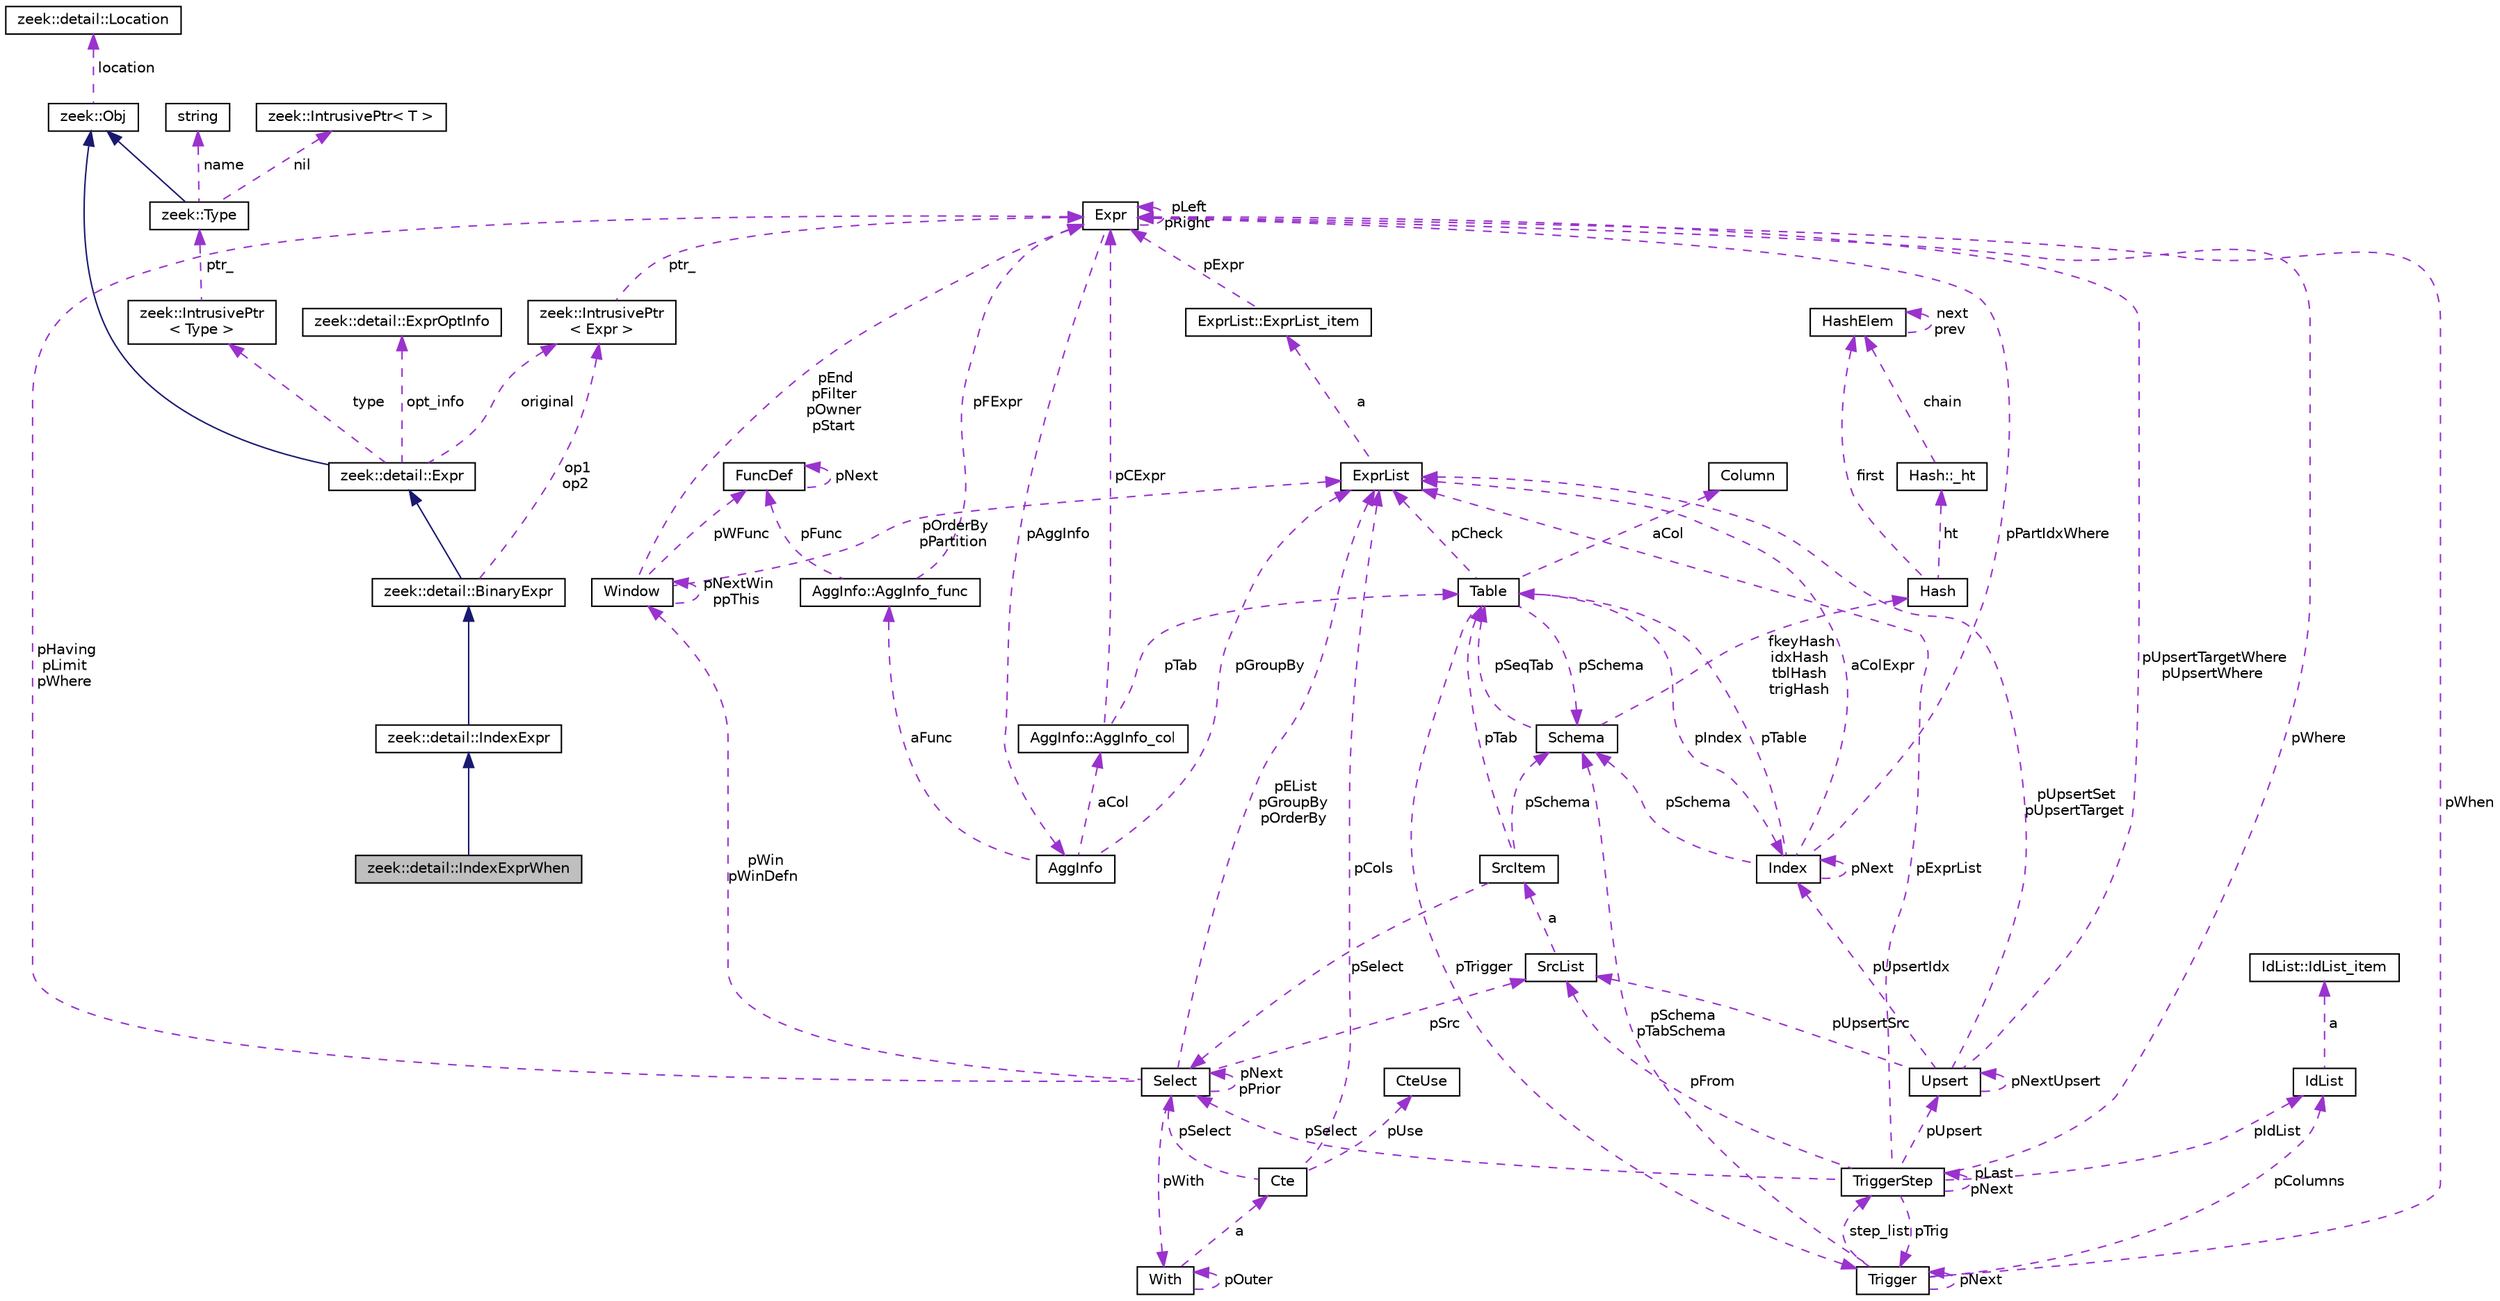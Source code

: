 digraph "zeek::detail::IndexExprWhen"
{
 // LATEX_PDF_SIZE
  edge [fontname="Helvetica",fontsize="10",labelfontname="Helvetica",labelfontsize="10"];
  node [fontname="Helvetica",fontsize="10",shape=record];
  Node1 [label="zeek::detail::IndexExprWhen",height=0.2,width=0.4,color="black", fillcolor="grey75", style="filled", fontcolor="black",tooltip=" "];
  Node2 -> Node1 [dir="back",color="midnightblue",fontsize="10",style="solid",fontname="Helvetica"];
  Node2 [label="zeek::detail::IndexExpr",height=0.2,width=0.4,color="black", fillcolor="white", style="filled",URL="$d9/d72/classzeek_1_1detail_1_1IndexExpr.html",tooltip=" "];
  Node3 -> Node2 [dir="back",color="midnightblue",fontsize="10",style="solid",fontname="Helvetica"];
  Node3 [label="zeek::detail::BinaryExpr",height=0.2,width=0.4,color="black", fillcolor="white", style="filled",URL="$da/df9/classzeek_1_1detail_1_1BinaryExpr.html",tooltip=" "];
  Node4 -> Node3 [dir="back",color="midnightblue",fontsize="10",style="solid",fontname="Helvetica"];
  Node4 [label="zeek::detail::Expr",height=0.2,width=0.4,color="black", fillcolor="white", style="filled",URL="$dc/d54/classzeek_1_1detail_1_1Expr.html",tooltip=" "];
  Node5 -> Node4 [dir="back",color="midnightblue",fontsize="10",style="solid",fontname="Helvetica"];
  Node5 [label="zeek::Obj",height=0.2,width=0.4,color="black", fillcolor="white", style="filled",URL="$dd/df1/classzeek_1_1Obj.html",tooltip=" "];
  Node6 -> Node5 [dir="back",color="darkorchid3",fontsize="10",style="dashed",label=" location" ,fontname="Helvetica"];
  Node6 [label="zeek::detail::Location",height=0.2,width=0.4,color="black", fillcolor="white", style="filled",URL="$d5/d1d/classzeek_1_1detail_1_1Location.html",tooltip=" "];
  Node7 -> Node4 [dir="back",color="darkorchid3",fontsize="10",style="dashed",label=" type" ,fontname="Helvetica"];
  Node7 [label="zeek::IntrusivePtr\l\< Type \>",height=0.2,width=0.4,color="black", fillcolor="white", style="filled",URL="$d6/dba/classzeek_1_1IntrusivePtr.html",tooltip=" "];
  Node8 -> Node7 [dir="back",color="darkorchid3",fontsize="10",style="dashed",label=" ptr_" ,fontname="Helvetica"];
  Node8 [label="zeek::Type",height=0.2,width=0.4,color="black", fillcolor="white", style="filled",URL="$d0/d4f/classzeek_1_1Type.html",tooltip=" "];
  Node5 -> Node8 [dir="back",color="midnightblue",fontsize="10",style="solid",fontname="Helvetica"];
  Node9 -> Node8 [dir="back",color="darkorchid3",fontsize="10",style="dashed",label=" nil" ,fontname="Helvetica"];
  Node9 [label="zeek::IntrusivePtr\< T \>",height=0.2,width=0.4,color="black", fillcolor="white", style="filled",URL="$d6/dba/classzeek_1_1IntrusivePtr.html",tooltip=" "];
  Node10 -> Node8 [dir="back",color="darkorchid3",fontsize="10",style="dashed",label=" name" ,fontname="Helvetica"];
  Node10 [label="string",height=0.2,width=0.4,color="black", fillcolor="white", style="filled",tooltip=" "];
  Node11 -> Node4 [dir="back",color="darkorchid3",fontsize="10",style="dashed",label=" original" ,fontname="Helvetica"];
  Node11 [label="zeek::IntrusivePtr\l\< Expr \>",height=0.2,width=0.4,color="black", fillcolor="white", style="filled",URL="$d6/dba/classzeek_1_1IntrusivePtr.html",tooltip=" "];
  Node12 -> Node11 [dir="back",color="darkorchid3",fontsize="10",style="dashed",label=" ptr_" ,fontname="Helvetica"];
  Node12 [label="Expr",height=0.2,width=0.4,color="black", fillcolor="white", style="filled",URL="$db/d1b/sqlite3_8c.html#d4/dfb/structExpr",tooltip=" "];
  Node12 -> Node12 [dir="back",color="darkorchid3",fontsize="10",style="dashed",label=" pLeft\npRight" ,fontname="Helvetica"];
  Node13 -> Node12 [dir="back",color="darkorchid3",fontsize="10",style="dashed",label=" pAggInfo" ,fontname="Helvetica"];
  Node13 [label="AggInfo",height=0.2,width=0.4,color="black", fillcolor="white", style="filled",URL="$db/d1b/sqlite3_8c.html#d2/dc8/structAggInfo",tooltip=" "];
  Node14 -> Node13 [dir="back",color="darkorchid3",fontsize="10",style="dashed",label=" pGroupBy" ,fontname="Helvetica"];
  Node14 [label="ExprList",height=0.2,width=0.4,color="black", fillcolor="white", style="filled",URL="$db/d1b/sqlite3_8c.html#d5/d5c/structExprList",tooltip=" "];
  Node15 -> Node14 [dir="back",color="darkorchid3",fontsize="10",style="dashed",label=" a" ,fontname="Helvetica"];
  Node15 [label="ExprList::ExprList_item",height=0.2,width=0.4,color="black", fillcolor="white", style="filled",URL="$db/d1b/sqlite3_8c.html#d8/dae/structExprList_1_1ExprList__item",tooltip=" "];
  Node12 -> Node15 [dir="back",color="darkorchid3",fontsize="10",style="dashed",label=" pExpr" ,fontname="Helvetica"];
  Node16 -> Node13 [dir="back",color="darkorchid3",fontsize="10",style="dashed",label=" aCol" ,fontname="Helvetica"];
  Node16 [label="AggInfo::AggInfo_col",height=0.2,width=0.4,color="black", fillcolor="white", style="filled",URL="$db/d1b/sqlite3_8c.html#d6/d3a/structAggInfo_1_1AggInfo__col",tooltip=" "];
  Node17 -> Node16 [dir="back",color="darkorchid3",fontsize="10",style="dashed",label=" pTab" ,fontname="Helvetica"];
  Node17 [label="Table",height=0.2,width=0.4,color="black", fillcolor="white", style="filled",URL="$db/d1b/sqlite3_8c.html#dc/dcb/structTable",tooltip=" "];
  Node18 -> Node17 [dir="back",color="darkorchid3",fontsize="10",style="dashed",label=" aCol" ,fontname="Helvetica"];
  Node18 [label="Column",height=0.2,width=0.4,color="black", fillcolor="white", style="filled",URL="$db/d1b/sqlite3_8c.html#dc/dc1/structColumn",tooltip=" "];
  Node19 -> Node17 [dir="back",color="darkorchid3",fontsize="10",style="dashed",label=" pIndex" ,fontname="Helvetica"];
  Node19 [label="Index",height=0.2,width=0.4,color="black", fillcolor="white", style="filled",URL="$db/d1b/sqlite3_8c.html#df/d86/structIndex",tooltip=" "];
  Node17 -> Node19 [dir="back",color="darkorchid3",fontsize="10",style="dashed",label=" pTable" ,fontname="Helvetica"];
  Node19 -> Node19 [dir="back",color="darkorchid3",fontsize="10",style="dashed",label=" pNext" ,fontname="Helvetica"];
  Node20 -> Node19 [dir="back",color="darkorchid3",fontsize="10",style="dashed",label=" pSchema" ,fontname="Helvetica"];
  Node20 [label="Schema",height=0.2,width=0.4,color="black", fillcolor="white", style="filled",URL="$db/d1b/sqlite3_8c.html#d8/db0/structSchema",tooltip=" "];
  Node21 -> Node20 [dir="back",color="darkorchid3",fontsize="10",style="dashed",label=" fkeyHash\nidxHash\ntblHash\ntrigHash" ,fontname="Helvetica"];
  Node21 [label="Hash",height=0.2,width=0.4,color="black", fillcolor="white", style="filled",URL="$db/d1b/sqlite3_8c.html#d1/dbe/structHash",tooltip=" "];
  Node22 -> Node21 [dir="back",color="darkorchid3",fontsize="10",style="dashed",label=" first" ,fontname="Helvetica"];
  Node22 [label="HashElem",height=0.2,width=0.4,color="black", fillcolor="white", style="filled",URL="$db/d1b/sqlite3_8c.html#da/d21/structHashElem",tooltip=" "];
  Node22 -> Node22 [dir="back",color="darkorchid3",fontsize="10",style="dashed",label=" next\nprev" ,fontname="Helvetica"];
  Node23 -> Node21 [dir="back",color="darkorchid3",fontsize="10",style="dashed",label=" ht" ,fontname="Helvetica"];
  Node23 [label="Hash::_ht",height=0.2,width=0.4,color="black", fillcolor="white", style="filled",URL="$db/d1b/sqlite3_8c.html#d7/d1f/structHash_1_1__ht",tooltip=" "];
  Node22 -> Node23 [dir="back",color="darkorchid3",fontsize="10",style="dashed",label=" chain" ,fontname="Helvetica"];
  Node17 -> Node20 [dir="back",color="darkorchid3",fontsize="10",style="dashed",label=" pSeqTab" ,fontname="Helvetica"];
  Node12 -> Node19 [dir="back",color="darkorchid3",fontsize="10",style="dashed",label=" pPartIdxWhere" ,fontname="Helvetica"];
  Node14 -> Node19 [dir="back",color="darkorchid3",fontsize="10",style="dashed",label=" aColExpr" ,fontname="Helvetica"];
  Node14 -> Node17 [dir="back",color="darkorchid3",fontsize="10",style="dashed",label=" pCheck" ,fontname="Helvetica"];
  Node24 -> Node17 [dir="back",color="darkorchid3",fontsize="10",style="dashed",label=" pTrigger" ,fontname="Helvetica"];
  Node24 [label="Trigger",height=0.2,width=0.4,color="black", fillcolor="white", style="filled",URL="$db/d1b/sqlite3_8c.html#dc/d15/structTrigger",tooltip=" "];
  Node12 -> Node24 [dir="back",color="darkorchid3",fontsize="10",style="dashed",label=" pWhen" ,fontname="Helvetica"];
  Node25 -> Node24 [dir="back",color="darkorchid3",fontsize="10",style="dashed",label=" pColumns" ,fontname="Helvetica"];
  Node25 [label="IdList",height=0.2,width=0.4,color="black", fillcolor="white", style="filled",URL="$db/d1b/sqlite3_8c.html#da/d69/structIdList",tooltip=" "];
  Node26 -> Node25 [dir="back",color="darkorchid3",fontsize="10",style="dashed",label=" a" ,fontname="Helvetica"];
  Node26 [label="IdList::IdList_item",height=0.2,width=0.4,color="black", fillcolor="white", style="filled",URL="$db/d1b/sqlite3_8c.html#d4/dc3/structIdList_1_1IdList__item",tooltip=" "];
  Node20 -> Node24 [dir="back",color="darkorchid3",fontsize="10",style="dashed",label=" pSchema\npTabSchema" ,fontname="Helvetica"];
  Node27 -> Node24 [dir="back",color="darkorchid3",fontsize="10",style="dashed",label=" step_list" ,fontname="Helvetica"];
  Node27 [label="TriggerStep",height=0.2,width=0.4,color="black", fillcolor="white", style="filled",URL="$db/d1b/sqlite3_8c.html#d5/da5/structTriggerStep",tooltip=" "];
  Node24 -> Node27 [dir="back",color="darkorchid3",fontsize="10",style="dashed",label=" pTrig" ,fontname="Helvetica"];
  Node28 -> Node27 [dir="back",color="darkorchid3",fontsize="10",style="dashed",label=" pSelect" ,fontname="Helvetica"];
  Node28 [label="Select",height=0.2,width=0.4,color="black", fillcolor="white", style="filled",URL="$db/d1b/sqlite3_8c.html#dd/d39/structSelect",tooltip=" "];
  Node14 -> Node28 [dir="back",color="darkorchid3",fontsize="10",style="dashed",label=" pEList\npGroupBy\npOrderBy" ,fontname="Helvetica"];
  Node29 -> Node28 [dir="back",color="darkorchid3",fontsize="10",style="dashed",label=" pSrc" ,fontname="Helvetica"];
  Node29 [label="SrcList",height=0.2,width=0.4,color="black", fillcolor="white", style="filled",URL="$db/d1b/sqlite3_8c.html#de/deb/structSrcList",tooltip=" "];
  Node30 -> Node29 [dir="back",color="darkorchid3",fontsize="10",style="dashed",label=" a" ,fontname="Helvetica"];
  Node30 [label="SrcItem",height=0.2,width=0.4,color="black", fillcolor="white", style="filled",URL="$db/d1b/sqlite3_8c.html#d0/d26/structSrcItem",tooltip=" "];
  Node20 -> Node30 [dir="back",color="darkorchid3",fontsize="10",style="dashed",label=" pSchema" ,fontname="Helvetica"];
  Node17 -> Node30 [dir="back",color="darkorchid3",fontsize="10",style="dashed",label=" pTab" ,fontname="Helvetica"];
  Node28 -> Node30 [dir="back",color="darkorchid3",fontsize="10",style="dashed",label=" pSelect" ,fontname="Helvetica"];
  Node12 -> Node28 [dir="back",color="darkorchid3",fontsize="10",style="dashed",label=" pHaving\npLimit\npWhere" ,fontname="Helvetica"];
  Node28 -> Node28 [dir="back",color="darkorchid3",fontsize="10",style="dashed",label=" pNext\npPrior" ,fontname="Helvetica"];
  Node31 -> Node28 [dir="back",color="darkorchid3",fontsize="10",style="dashed",label=" pWith" ,fontname="Helvetica"];
  Node31 [label="With",height=0.2,width=0.4,color="black", fillcolor="white", style="filled",URL="$db/d1b/sqlite3_8c.html#df/d70/structWith",tooltip=" "];
  Node31 -> Node31 [dir="back",color="darkorchid3",fontsize="10",style="dashed",label=" pOuter" ,fontname="Helvetica"];
  Node32 -> Node31 [dir="back",color="darkorchid3",fontsize="10",style="dashed",label=" a" ,fontname="Helvetica"];
  Node32 [label="Cte",height=0.2,width=0.4,color="black", fillcolor="white", style="filled",URL="$db/d1b/sqlite3_8c.html#da/dbd/structCte",tooltip=" "];
  Node14 -> Node32 [dir="back",color="darkorchid3",fontsize="10",style="dashed",label=" pCols" ,fontname="Helvetica"];
  Node28 -> Node32 [dir="back",color="darkorchid3",fontsize="10",style="dashed",label=" pSelect" ,fontname="Helvetica"];
  Node33 -> Node32 [dir="back",color="darkorchid3",fontsize="10",style="dashed",label=" pUse" ,fontname="Helvetica"];
  Node33 [label="CteUse",height=0.2,width=0.4,color="black", fillcolor="white", style="filled",URL="$db/d1b/sqlite3_8c.html#d1/d27/structCteUse",tooltip=" "];
  Node34 -> Node28 [dir="back",color="darkorchid3",fontsize="10",style="dashed",label=" pWin\npWinDefn" ,fontname="Helvetica"];
  Node34 [label="Window",height=0.2,width=0.4,color="black", fillcolor="white", style="filled",URL="$db/d1b/sqlite3_8c.html#d6/d08/structWindow",tooltip=" "];
  Node14 -> Node34 [dir="back",color="darkorchid3",fontsize="10",style="dashed",label=" pOrderBy\npPartition" ,fontname="Helvetica"];
  Node12 -> Node34 [dir="back",color="darkorchid3",fontsize="10",style="dashed",label=" pEnd\npFilter\npOwner\npStart" ,fontname="Helvetica"];
  Node34 -> Node34 [dir="back",color="darkorchid3",fontsize="10",style="dashed",label=" pNextWin\nppThis" ,fontname="Helvetica"];
  Node35 -> Node34 [dir="back",color="darkorchid3",fontsize="10",style="dashed",label=" pWFunc" ,fontname="Helvetica"];
  Node35 [label="FuncDef",height=0.2,width=0.4,color="black", fillcolor="white", style="filled",URL="$d1/d3a/structFuncDef.html",tooltip=" "];
  Node35 -> Node35 [dir="back",color="darkorchid3",fontsize="10",style="dashed",label=" pNext" ,fontname="Helvetica"];
  Node29 -> Node27 [dir="back",color="darkorchid3",fontsize="10",style="dashed",label=" pFrom" ,fontname="Helvetica"];
  Node12 -> Node27 [dir="back",color="darkorchid3",fontsize="10",style="dashed",label=" pWhere" ,fontname="Helvetica"];
  Node14 -> Node27 [dir="back",color="darkorchid3",fontsize="10",style="dashed",label=" pExprList" ,fontname="Helvetica"];
  Node25 -> Node27 [dir="back",color="darkorchid3",fontsize="10",style="dashed",label=" pIdList" ,fontname="Helvetica"];
  Node36 -> Node27 [dir="back",color="darkorchid3",fontsize="10",style="dashed",label=" pUpsert" ,fontname="Helvetica"];
  Node36 [label="Upsert",height=0.2,width=0.4,color="black", fillcolor="white", style="filled",URL="$db/d1b/sqlite3_8c.html#da/d8e/structUpsert",tooltip=" "];
  Node14 -> Node36 [dir="back",color="darkorchid3",fontsize="10",style="dashed",label=" pUpsertSet\npUpsertTarget" ,fontname="Helvetica"];
  Node12 -> Node36 [dir="back",color="darkorchid3",fontsize="10",style="dashed",label=" pUpsertTargetWhere\npUpsertWhere" ,fontname="Helvetica"];
  Node36 -> Node36 [dir="back",color="darkorchid3",fontsize="10",style="dashed",label=" pNextUpsert" ,fontname="Helvetica"];
  Node19 -> Node36 [dir="back",color="darkorchid3",fontsize="10",style="dashed",label=" pUpsertIdx" ,fontname="Helvetica"];
  Node29 -> Node36 [dir="back",color="darkorchid3",fontsize="10",style="dashed",label=" pUpsertSrc" ,fontname="Helvetica"];
  Node27 -> Node27 [dir="back",color="darkorchid3",fontsize="10",style="dashed",label=" pLast\npNext" ,fontname="Helvetica"];
  Node24 -> Node24 [dir="back",color="darkorchid3",fontsize="10",style="dashed",label=" pNext" ,fontname="Helvetica"];
  Node20 -> Node17 [dir="back",color="darkorchid3",fontsize="10",style="dashed",label=" pSchema" ,fontname="Helvetica"];
  Node12 -> Node16 [dir="back",color="darkorchid3",fontsize="10",style="dashed",label=" pCExpr" ,fontname="Helvetica"];
  Node37 -> Node13 [dir="back",color="darkorchid3",fontsize="10",style="dashed",label=" aFunc" ,fontname="Helvetica"];
  Node37 [label="AggInfo::AggInfo_func",height=0.2,width=0.4,color="black", fillcolor="white", style="filled",URL="$db/d1b/sqlite3_8c.html#d3/d2e/structAggInfo_1_1AggInfo__func",tooltip=" "];
  Node12 -> Node37 [dir="back",color="darkorchid3",fontsize="10",style="dashed",label=" pFExpr" ,fontname="Helvetica"];
  Node35 -> Node37 [dir="back",color="darkorchid3",fontsize="10",style="dashed",label=" pFunc" ,fontname="Helvetica"];
  Node38 -> Node4 [dir="back",color="darkorchid3",fontsize="10",style="dashed",label=" opt_info" ,fontname="Helvetica"];
  Node38 [label="zeek::detail::ExprOptInfo",height=0.2,width=0.4,color="black", fillcolor="white", style="filled",URL="$d2/d12/namespacezeek_1_1detail.html#de/d9f/classzeek_1_1detail_1_1ExprOptInfo",tooltip=" "];
  Node11 -> Node3 [dir="back",color="darkorchid3",fontsize="10",style="dashed",label=" op1\nop2" ,fontname="Helvetica"];
}
